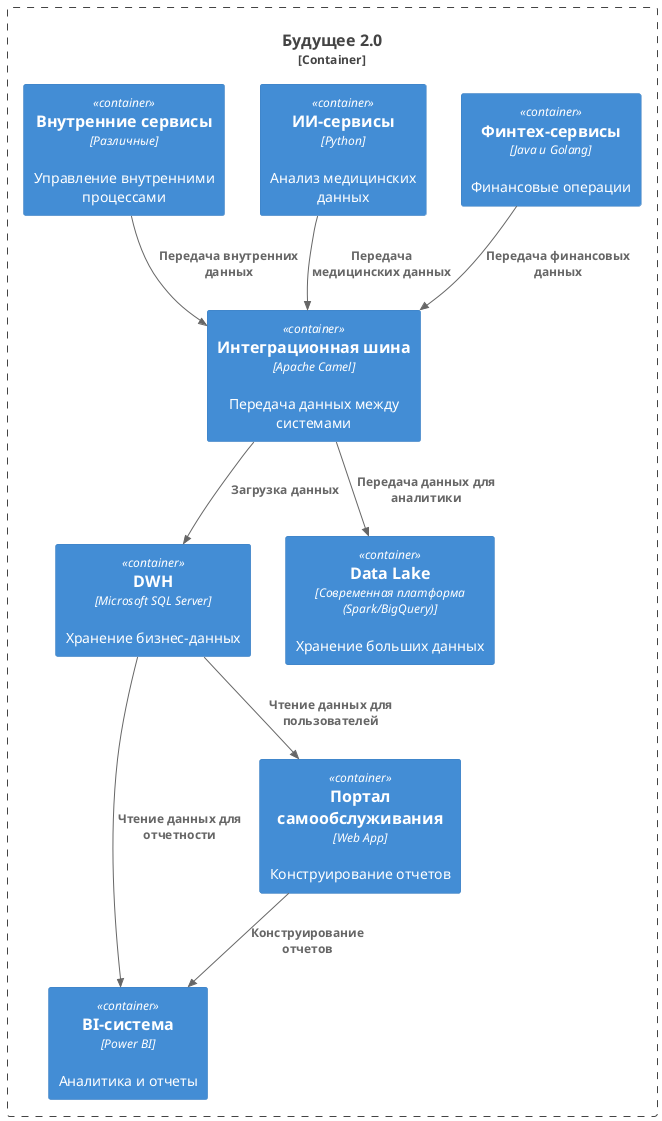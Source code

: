 @startuml
!include <C4/C4_Container>

Container_Boundary(system, "Будущее 2.0") {
    Container(dwh, "DWH", "Microsoft SQL Server", "Хранение бизнес-данных")
    Container(bi, "BI-система", "Power BI", "Аналитика и отчеты")
    Container(data_portal, "Портал самообслуживания", "Web App", "Конструирование отчетов")
    Container(fintech, "Финтех-сервисы", "Java и Golang", "Финансовые операции")
    Container(ai_services, "ИИ-сервисы", "Python", "Анализ медицинских данных")
    Container(internal_services, "Внутренние сервисы", "Различные", "Управление внутренними процессами")
    Container(data_hub, "Интеграционная шина", "Apache Camel", "Передача данных между системами")
    Container(data_lake, "Data Lake", "Современная платформа (Spark/BigQuery)", "Хранение больших данных")
}

Rel(fintech, data_hub, "Передача финансовых данных")
Rel(ai_services, data_hub, "Передача медицинских данных")
Rel(internal_services, data_hub, "Передача внутренних данных")
Rel(data_hub, dwh, "Загрузка данных")
Rel(dwh, bi, "Чтение данных для отчетности")
Rel(dwh, data_portal, "Чтение данных для пользователей")
Rel(data_portal, bi, "Конструирование отчетов")
Rel(data_hub, data_lake, "Передача данных для аналитики")
@enduml